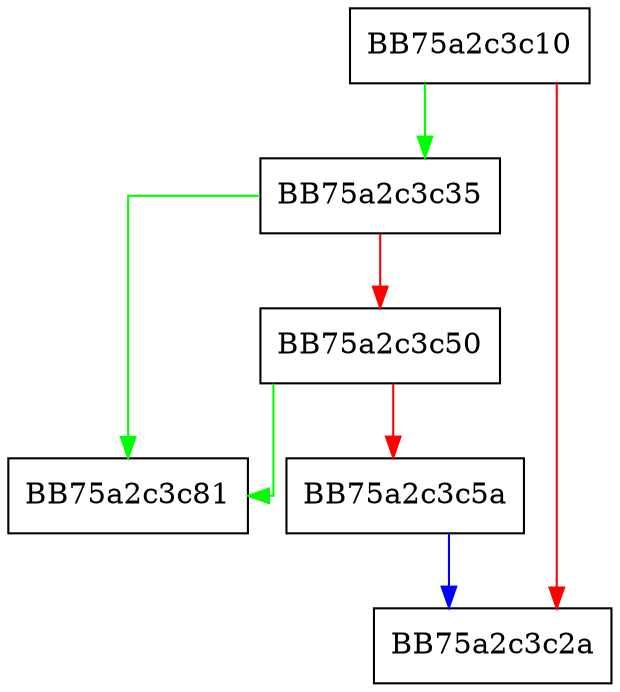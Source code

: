 digraph GetGlobalMpAttribute {
  node [shape="box"];
  graph [splines=ortho];
  BB75a2c3c10 -> BB75a2c3c35 [color="green"];
  BB75a2c3c10 -> BB75a2c3c2a [color="red"];
  BB75a2c3c35 -> BB75a2c3c81 [color="green"];
  BB75a2c3c35 -> BB75a2c3c50 [color="red"];
  BB75a2c3c50 -> BB75a2c3c81 [color="green"];
  BB75a2c3c50 -> BB75a2c3c5a [color="red"];
  BB75a2c3c5a -> BB75a2c3c2a [color="blue"];
}